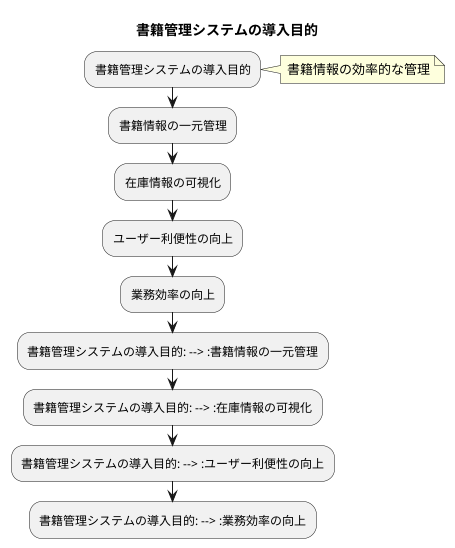 @startuml
title 書籍管理システムの導入目的

:書籍管理システムの導入目的;
note right
  書籍情報の効率的な管理
end note

:書籍情報の一元管理;
:在庫情報の可視化;
:ユーザー利便性の向上;
:業務効率の向上;

:書籍管理システムの導入目的: --> :書籍情報の一元管理;
:書籍管理システムの導入目的: --> :在庫情報の可視化;
:書籍管理システムの導入目的: --> :ユーザー利便性の向上;
:書籍管理システムの導入目的: --> :業務効率の向上;

@enduml
